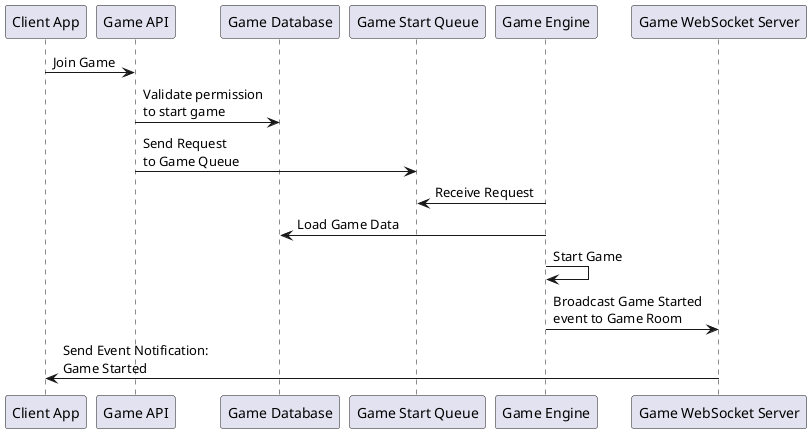 @startuml
participant "Client App" as ClientApp
participant "Game API" as GameAPI
participant "Game Database" as GameDatabase
participant "Game Start Queue" as AWSSQS
participant "Game Engine" as GameEngine
participant "Game WebSocket Server" as GameWebSocketServer
ClientApp -> GameAPI : Join Game
GameAPI -> GameDatabase : Validate permission\nto start game
GameAPI -> AWSSQS : Send Request\nto Game Queue
GameEngine -> AWSSQS: Receive Request
GameEngine -> GameDatabase: Load Game Data
GameEngine -> GameEngine: Start Game
GameEngine -> GameWebSocketServer: Broadcast Game Started\nevent to Game Room
GameWebSocketServer -> ClientApp : Send Event Notification:\nGame Started
@enduml